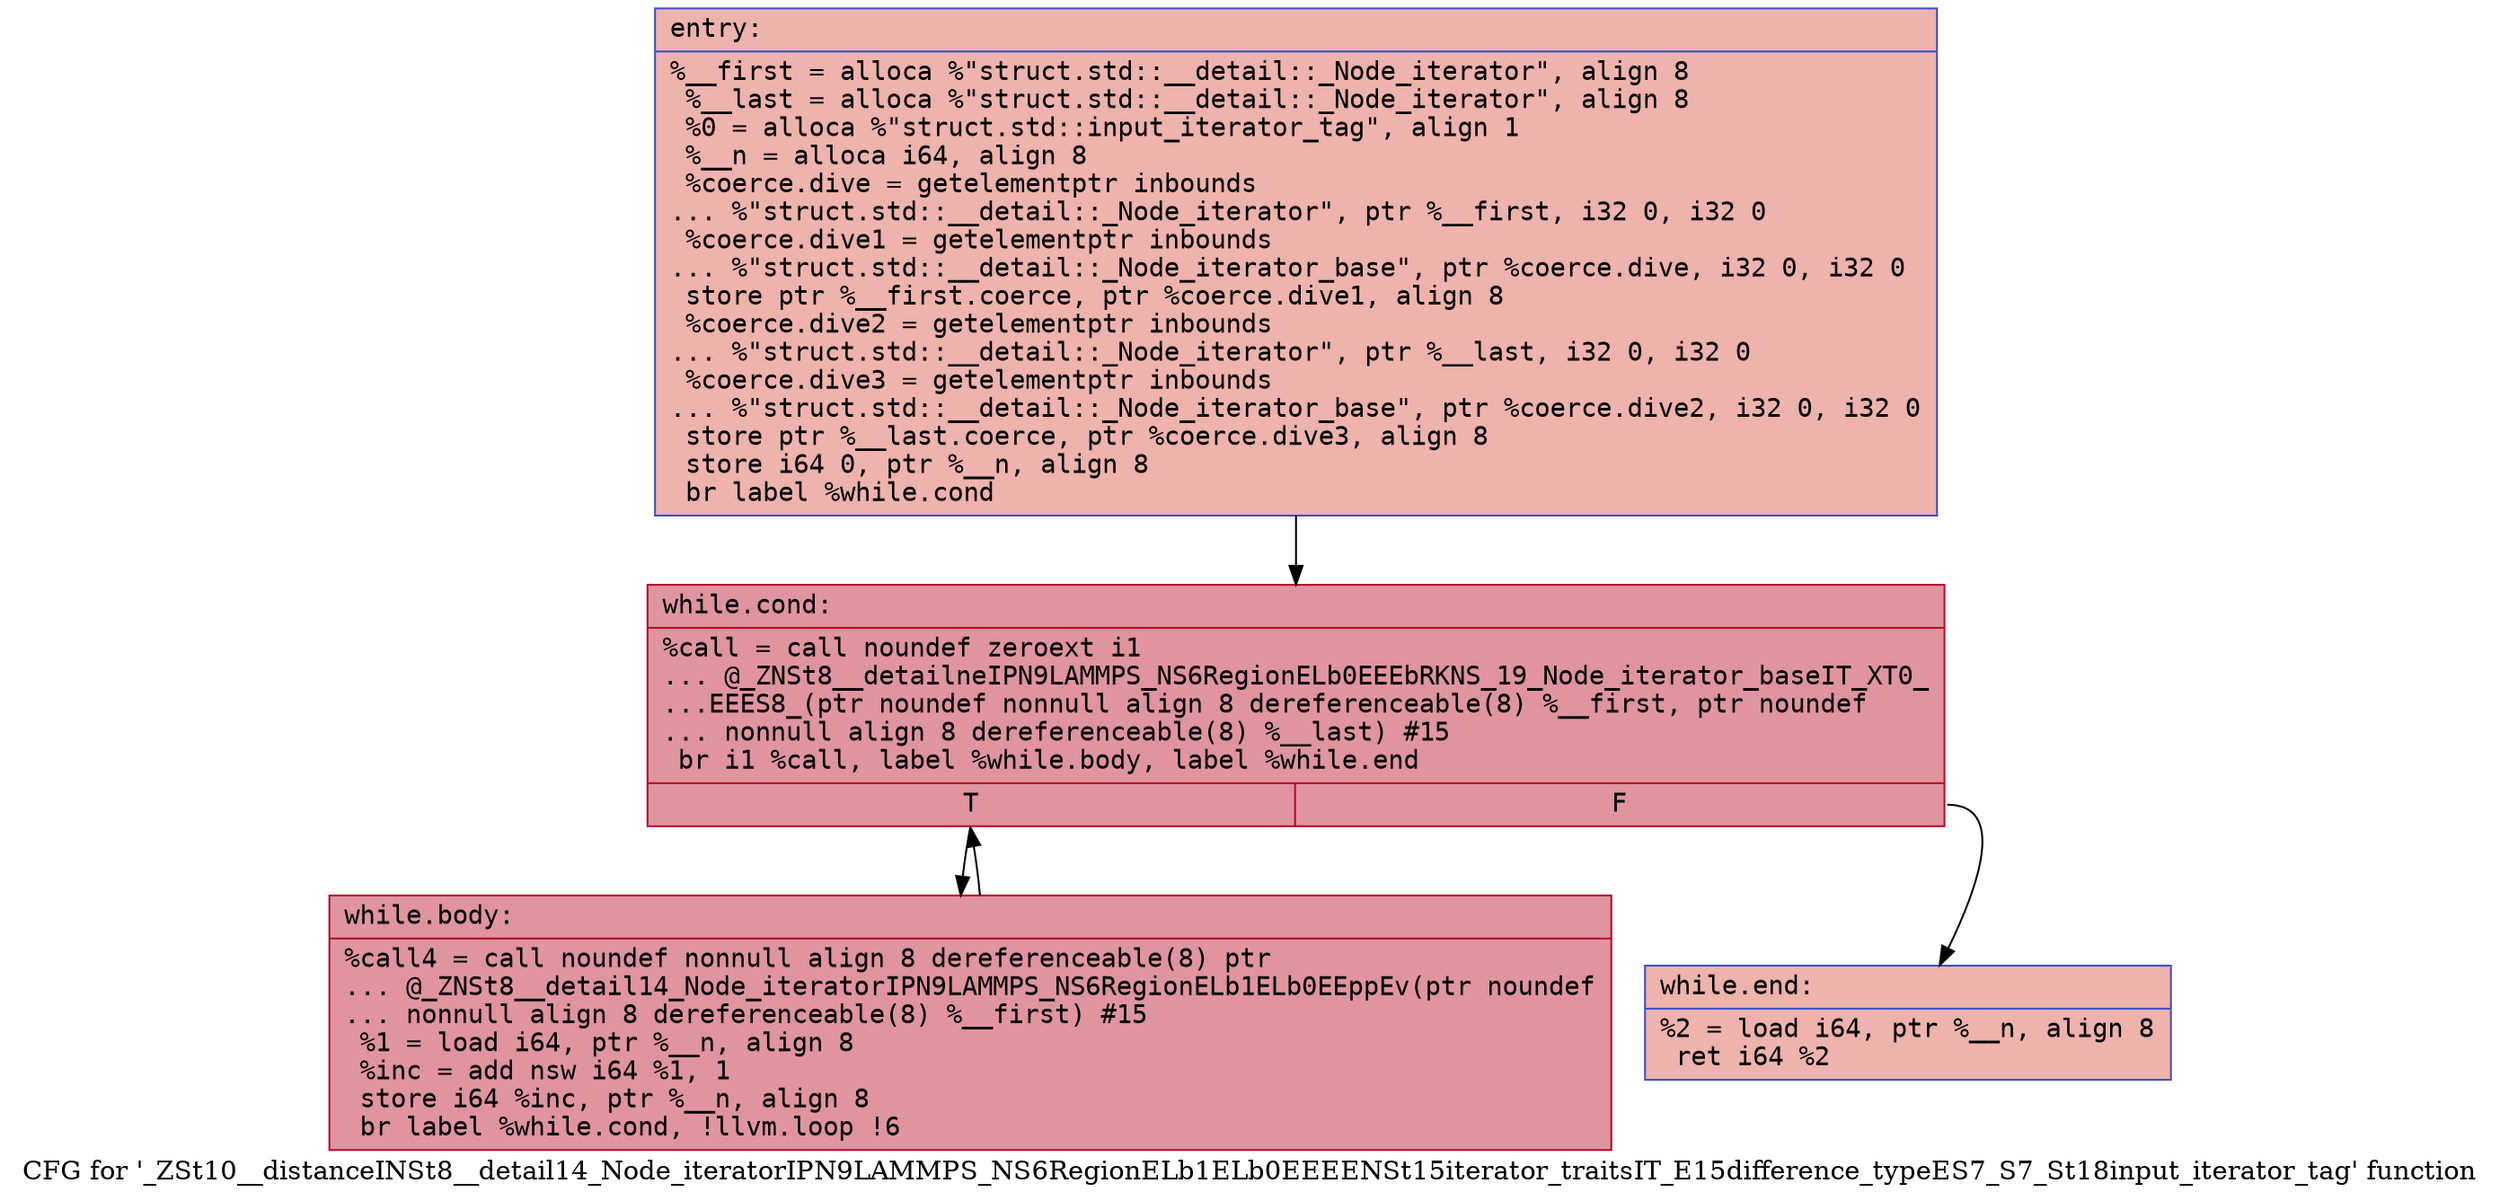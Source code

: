digraph "CFG for '_ZSt10__distanceINSt8__detail14_Node_iteratorIPN9LAMMPS_NS6RegionELb1ELb0EEEENSt15iterator_traitsIT_E15difference_typeES7_S7_St18input_iterator_tag' function" {
	label="CFG for '_ZSt10__distanceINSt8__detail14_Node_iteratorIPN9LAMMPS_NS6RegionELb1ELb0EEEENSt15iterator_traitsIT_E15difference_typeES7_S7_St18input_iterator_tag' function";

	Node0x561837fa0710 [shape=record,color="#3d50c3ff", style=filled, fillcolor="#d6524470" fontname="Courier",label="{entry:\l|  %__first = alloca %\"struct.std::__detail::_Node_iterator\", align 8\l  %__last = alloca %\"struct.std::__detail::_Node_iterator\", align 8\l  %0 = alloca %\"struct.std::input_iterator_tag\", align 1\l  %__n = alloca i64, align 8\l  %coerce.dive = getelementptr inbounds\l... %\"struct.std::__detail::_Node_iterator\", ptr %__first, i32 0, i32 0\l  %coerce.dive1 = getelementptr inbounds\l... %\"struct.std::__detail::_Node_iterator_base\", ptr %coerce.dive, i32 0, i32 0\l  store ptr %__first.coerce, ptr %coerce.dive1, align 8\l  %coerce.dive2 = getelementptr inbounds\l... %\"struct.std::__detail::_Node_iterator\", ptr %__last, i32 0, i32 0\l  %coerce.dive3 = getelementptr inbounds\l... %\"struct.std::__detail::_Node_iterator_base\", ptr %coerce.dive2, i32 0, i32 0\l  store ptr %__last.coerce, ptr %coerce.dive3, align 8\l  store i64 0, ptr %__n, align 8\l  br label %while.cond\l}"];
	Node0x561837fa0710 -> Node0x561837fa0ce0[tooltip="entry -> while.cond\nProbability 100.00%" ];
	Node0x561837fa0ce0 [shape=record,color="#b70d28ff", style=filled, fillcolor="#b70d2870" fontname="Courier",label="{while.cond:\l|  %call = call noundef zeroext i1\l... @_ZNSt8__detailneIPN9LAMMPS_NS6RegionELb0EEEbRKNS_19_Node_iterator_baseIT_XT0_\l...EEES8_(ptr noundef nonnull align 8 dereferenceable(8) %__first, ptr noundef\l... nonnull align 8 dereferenceable(8) %__last) #15\l  br i1 %call, label %while.body, label %while.end\l|{<s0>T|<s1>F}}"];
	Node0x561837fa0ce0:s0 -> Node0x561837fa0f40[tooltip="while.cond -> while.body\nProbability 96.88%" ];
	Node0x561837fa0ce0:s1 -> Node0x561837fa1160[tooltip="while.cond -> while.end\nProbability 3.12%" ];
	Node0x561837fa0f40 [shape=record,color="#b70d28ff", style=filled, fillcolor="#b70d2870" fontname="Courier",label="{while.body:\l|  %call4 = call noundef nonnull align 8 dereferenceable(8) ptr\l... @_ZNSt8__detail14_Node_iteratorIPN9LAMMPS_NS6RegionELb1ELb0EEppEv(ptr noundef\l... nonnull align 8 dereferenceable(8) %__first) #15\l  %1 = load i64, ptr %__n, align 8\l  %inc = add nsw i64 %1, 1\l  store i64 %inc, ptr %__n, align 8\l  br label %while.cond, !llvm.loop !6\l}"];
	Node0x561837fa0f40 -> Node0x561837fa0ce0[tooltip="while.body -> while.cond\nProbability 100.00%" ];
	Node0x561837fa1160 [shape=record,color="#3d50c3ff", style=filled, fillcolor="#d6524470" fontname="Courier",label="{while.end:\l|  %2 = load i64, ptr %__n, align 8\l  ret i64 %2\l}"];
}
